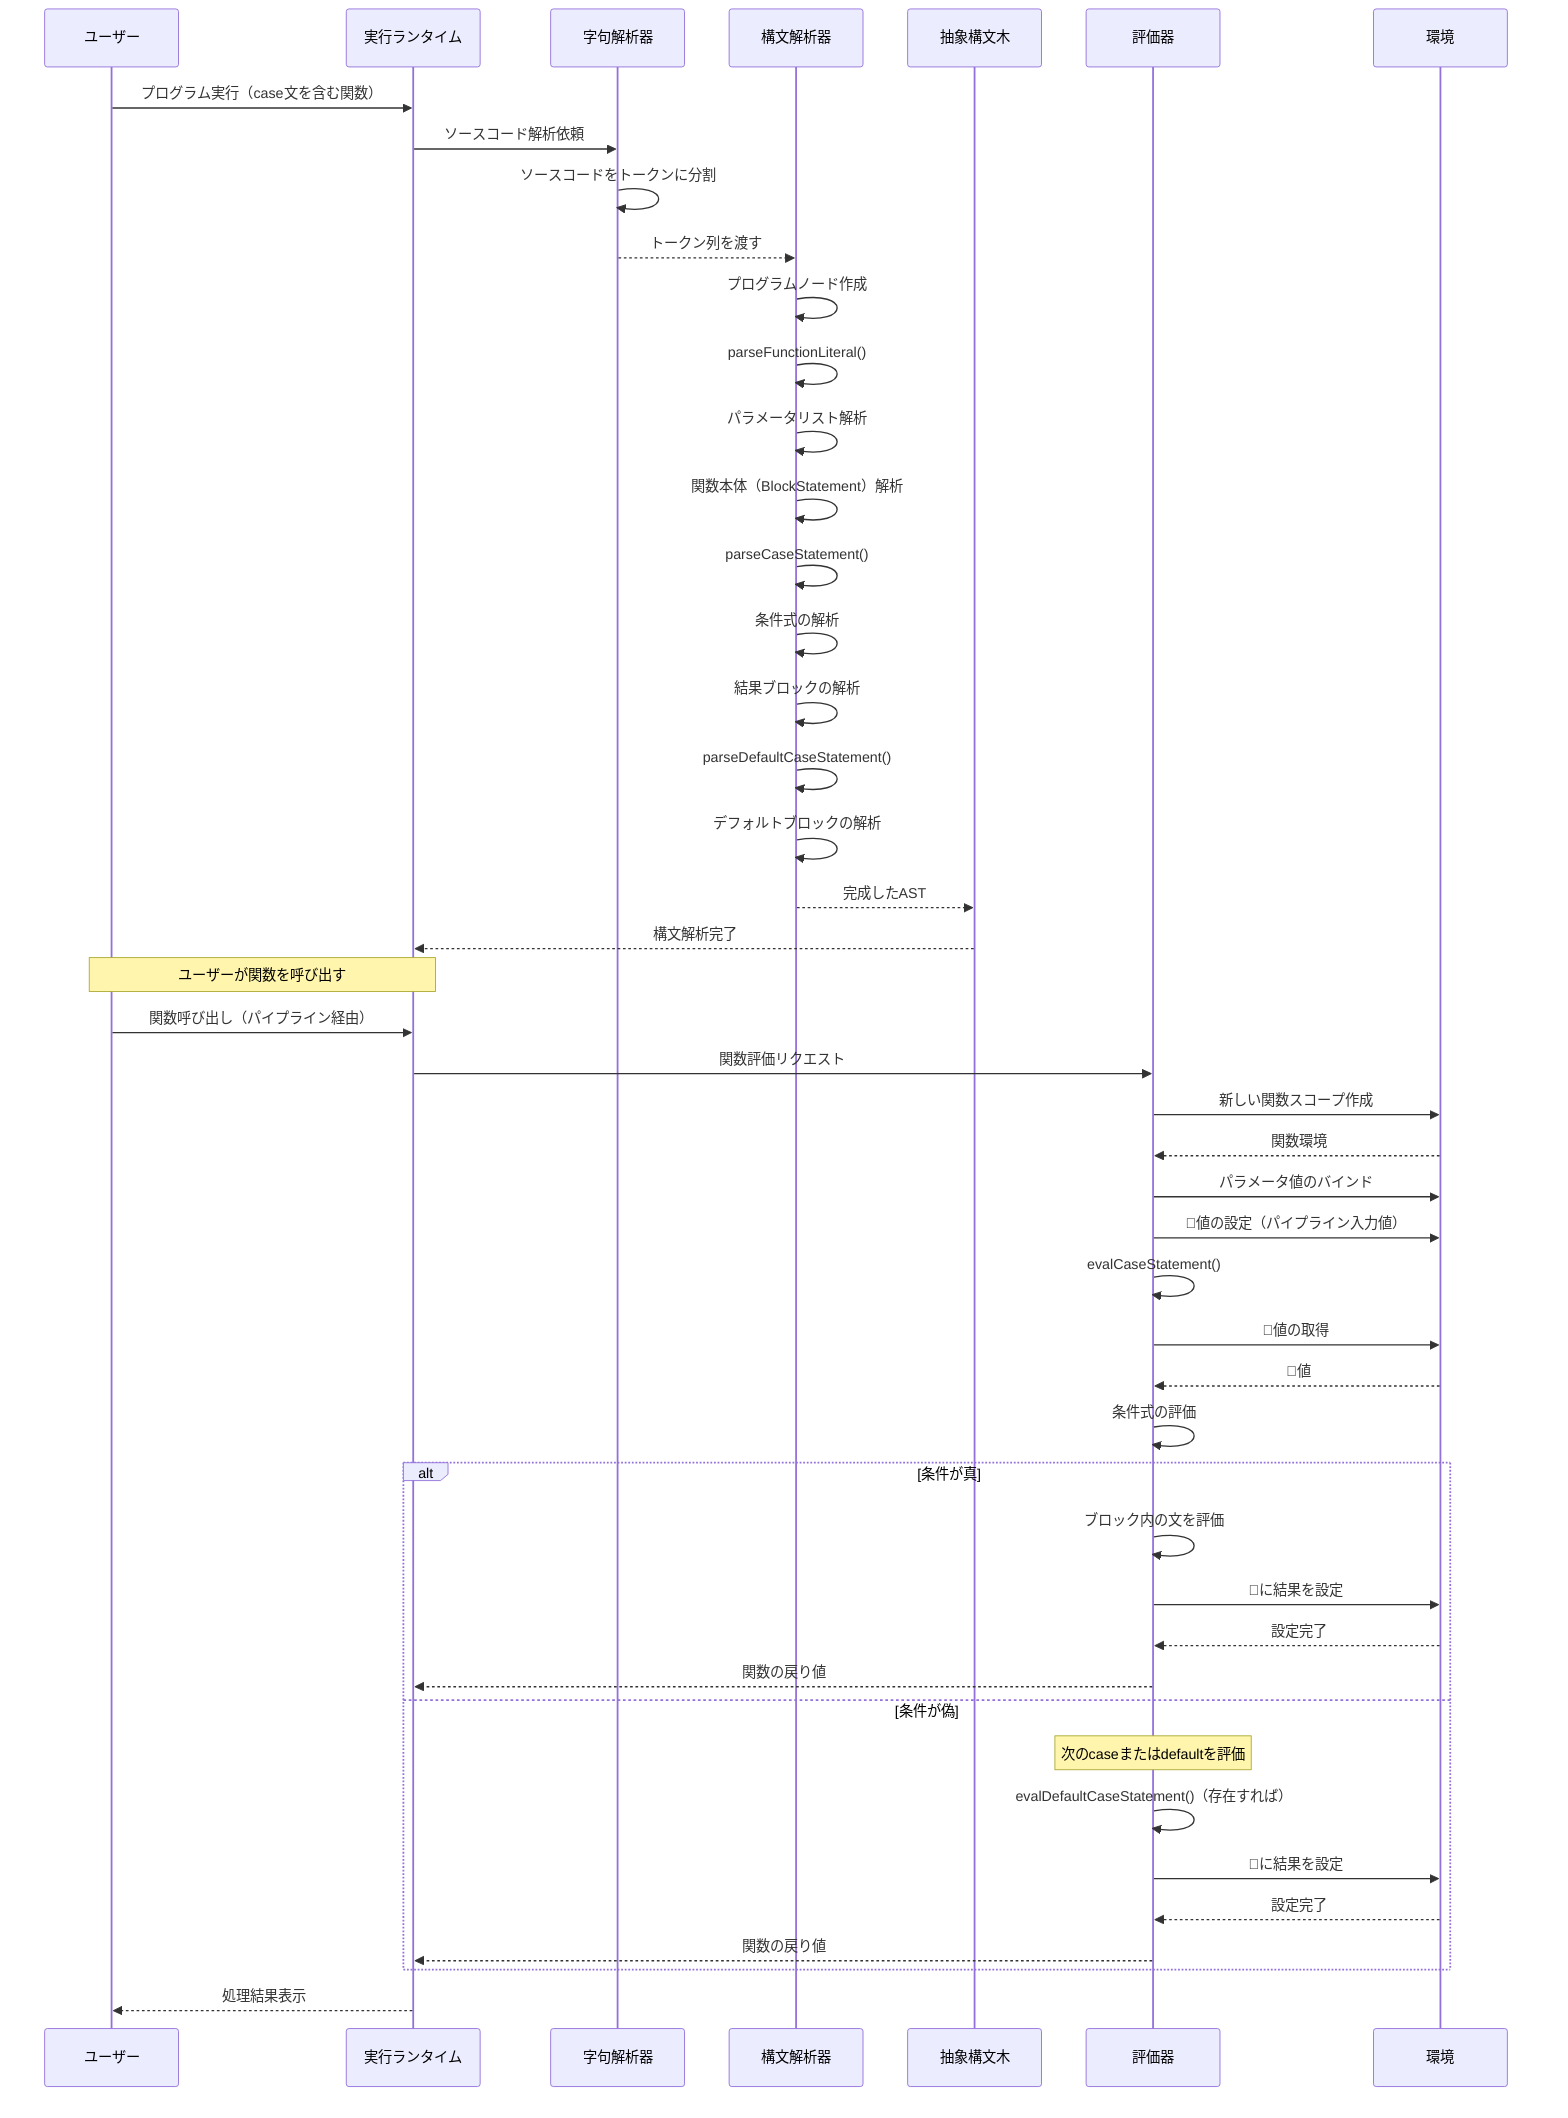 sequenceDiagram
    %% シーケンス図のパーティシパント定義
    participant User as ユーザー
    participant Runtime as 実行ランタイム
    participant Lexer as 字句解析器
    participant Parser as 構文解析器
    participant AST as 抽象構文木
    participant Evaluator as 評価器
    participant Environment as 環境

    %% プログラム実行開始
    User->>Runtime: プログラム実行（case文を含む関数）
    Runtime->>Lexer: ソースコード解析依頼
    
    %% 字句解析プロセス
    Lexer->>Lexer: ソースコードをトークンに分割
    Lexer-->>Parser: トークン列を渡す
    
    %% 構文解析プロセス
    Parser->>Parser: プログラムノード作成
    
    %% 関数定義の解析
    Parser->>Parser: parseFunctionLiteral()
    Parser->>Parser: パラメータリスト解析
    Parser->>Parser: 関数本体（BlockStatement）解析
    
    %% 関数内のcase文解析
    Parser->>Parser: parseCaseStatement()
    Parser->>Parser: 条件式の解析
    Parser->>Parser: 結果ブロックの解析
    
    %% デフォルトケース解析（存在する場合）
    Parser->>Parser: parseDefaultCaseStatement()
    Parser->>Parser: デフォルトブロックの解析
    
    %% AST構築完了
    Parser-->>AST: 完成したAST
    AST-->>Runtime: 構文解析完了
    
    %% 関数呼び出し
    Note over User, Runtime: ユーザーが関数を呼び出す
    User->>Runtime: 関数呼び出し（パイプライン経由）
    Runtime->>Evaluator: 関数評価リクエスト
    
    %% 関数評価
    Evaluator->>Environment: 新しい関数スコープ作成
    Environment-->>Evaluator: 関数環境
    
    %% パラメータと🍕の設定
    Evaluator->>Environment: パラメータ値のバインド
    Evaluator->>Environment: 🍕値の設定（パイプライン入力値）
    
    %% case文の評価
    Evaluator->>Evaluator: evalCaseStatement()
    Evaluator->>Environment: 🍕値の取得
    Environment-->>Evaluator: 🍕値
    
    %% 条件式の評価
    Evaluator->>Evaluator: 条件式の評価
    
    %% 条件によるブランチ
    alt 条件が真
        Evaluator->>Evaluator: ブロック内の文を評価
        Evaluator->>Environment: 💩に結果を設定
        Environment-->>Evaluator: 設定完了
        Evaluator-->>Runtime: 関数の戻り値
    else 条件が偽
        Note over Evaluator: 次のcaseまたはdefaultを評価
        Evaluator->>Evaluator: evalDefaultCaseStatement()（存在すれば）
        Evaluator->>Environment: 💩に結果を設定
        Environment-->>Evaluator: 設定完了
        Evaluator-->>Runtime: 関数の戻り値
    end
    
    Runtime-->>User: 処理結果表示